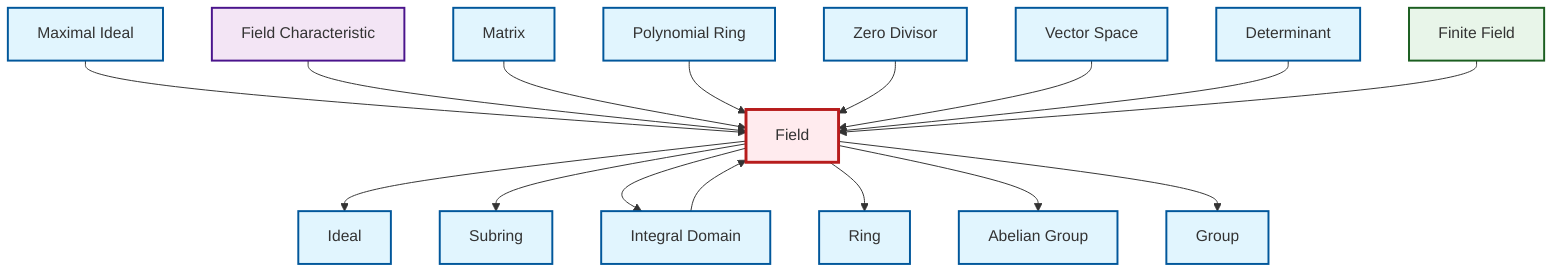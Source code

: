 graph TD
    classDef definition fill:#e1f5fe,stroke:#01579b,stroke-width:2px
    classDef theorem fill:#f3e5f5,stroke:#4a148c,stroke-width:2px
    classDef axiom fill:#fff3e0,stroke:#e65100,stroke-width:2px
    classDef example fill:#e8f5e9,stroke:#1b5e20,stroke-width:2px
    classDef current fill:#ffebee,stroke:#b71c1c,stroke-width:3px
    def-maximal-ideal["Maximal Ideal"]:::definition
    def-vector-space["Vector Space"]:::definition
    def-determinant["Determinant"]:::definition
    def-field["Field"]:::definition
    def-polynomial-ring["Polynomial Ring"]:::definition
    def-matrix["Matrix"]:::definition
    def-abelian-group["Abelian Group"]:::definition
    def-ideal["Ideal"]:::definition
    def-ring["Ring"]:::definition
    def-subring["Subring"]:::definition
    def-zero-divisor["Zero Divisor"]:::definition
    def-group["Group"]:::definition
    def-integral-domain["Integral Domain"]:::definition
    ex-finite-field["Finite Field"]:::example
    thm-field-characteristic["Field Characteristic"]:::theorem
    def-field --> def-ideal
    def-field --> def-subring
    def-integral-domain --> def-field
    def-maximal-ideal --> def-field
    thm-field-characteristic --> def-field
    def-field --> def-integral-domain
    def-field --> def-ring
    def-matrix --> def-field
    def-polynomial-ring --> def-field
    def-zero-divisor --> def-field
    def-field --> def-abelian-group
    def-field --> def-group
    def-vector-space --> def-field
    def-determinant --> def-field
    ex-finite-field --> def-field
    class def-field current